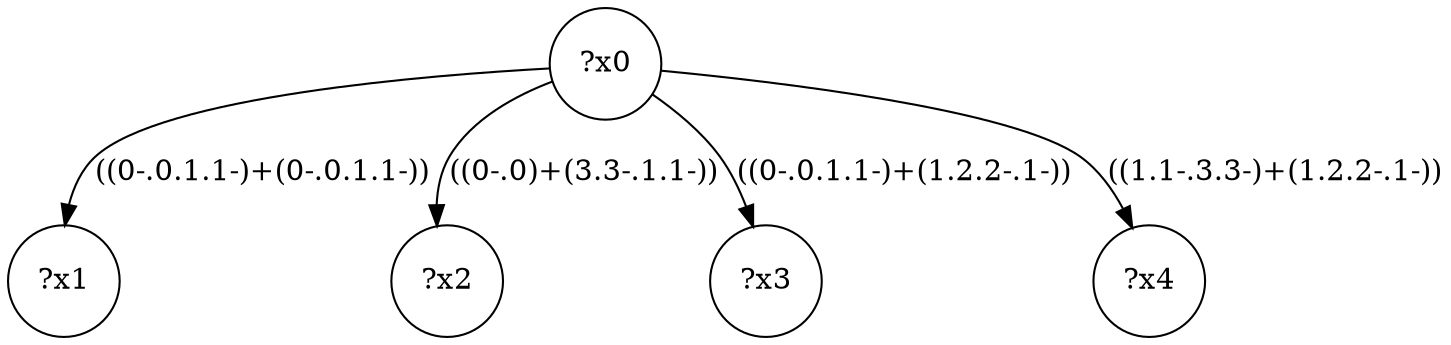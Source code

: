 digraph g {
	x0 [shape=circle, label="?x0"];
	x1 [shape=circle, label="?x1"];
	x0 -> x1 [label="((0-.0.1.1-)+(0-.0.1.1-))"];
	x2 [shape=circle, label="?x2"];
	x0 -> x2 [label="((0-.0)+(3.3-.1.1-))"];
	x3 [shape=circle, label="?x3"];
	x0 -> x3 [label="((0-.0.1.1-)+(1.2.2-.1-))"];
	x4 [shape=circle, label="?x4"];
	x0 -> x4 [label="((1.1-.3.3-)+(1.2.2-.1-))"];
}
